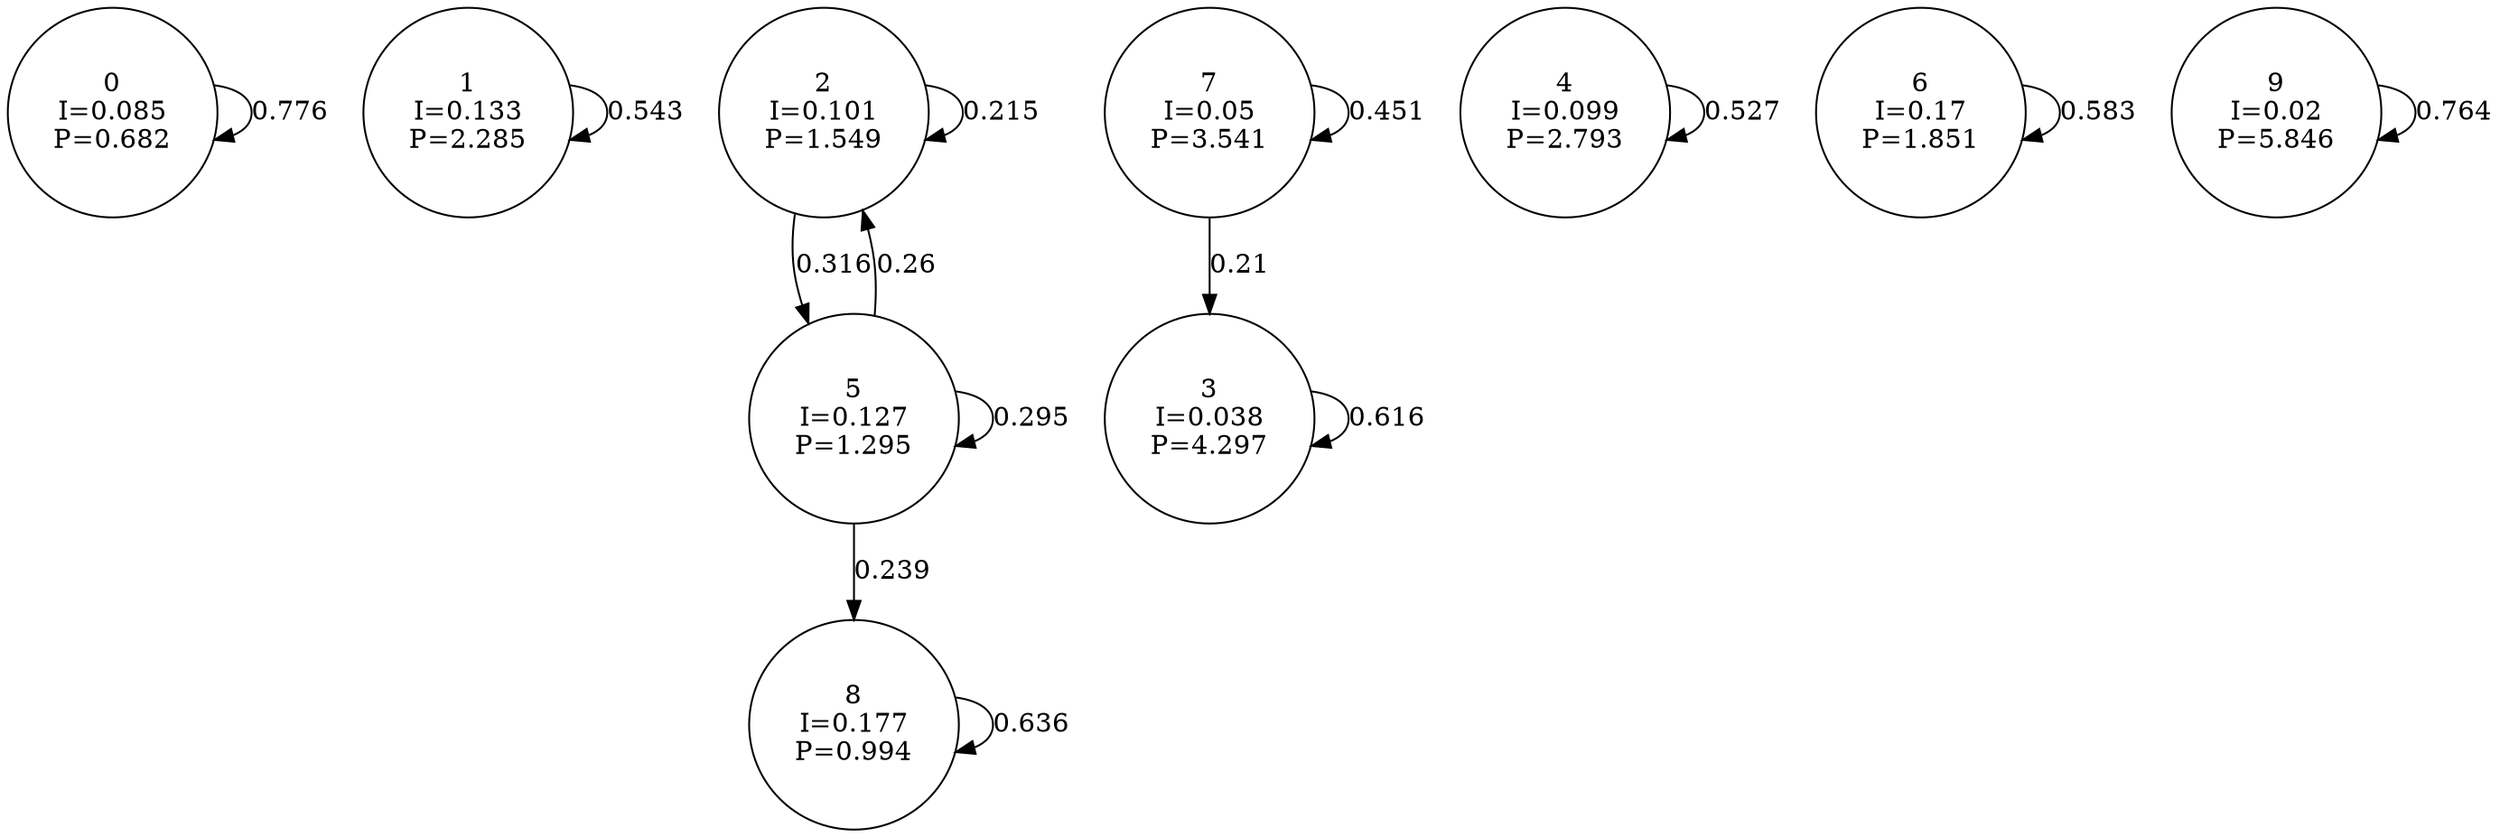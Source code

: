 digraph a {
0 [shape=circle, label="0\nI=0.085\nP=0.682"];
	0 -> 0 [label="0.776"];
1 [shape=circle, label="1\nI=0.133\nP=2.285"];
	1 -> 1 [label="0.543"];
2 [shape=circle, label="2\nI=0.101\nP=1.549"];
	2 -> 2 [label="0.215"];
	2 -> 5 [label="0.316"];
3 [shape=circle, label="3\nI=0.038\nP=4.297"];
	3 -> 3 [label="0.616"];
4 [shape=circle, label="4\nI=0.099\nP=2.793"];
	4 -> 4 [label="0.527"];
5 [shape=circle, label="5\nI=0.127\nP=1.295"];
	5 -> 2 [label="0.26"];
	5 -> 5 [label="0.295"];
	5 -> 8 [label="0.239"];
6 [shape=circle, label="6\nI=0.17\nP=1.851"];
	6 -> 6 [label="0.583"];
7 [shape=circle, label="7\nI=0.05\nP=3.541"];
	7 -> 3 [label="0.21"];
	7 -> 7 [label="0.451"];
8 [shape=circle, label="8\nI=0.177\nP=0.994"];
	8 -> 8 [label="0.636"];
9 [shape=circle, label="9\nI=0.02\nP=5.846"];
	9 -> 9 [label="0.764"];
}